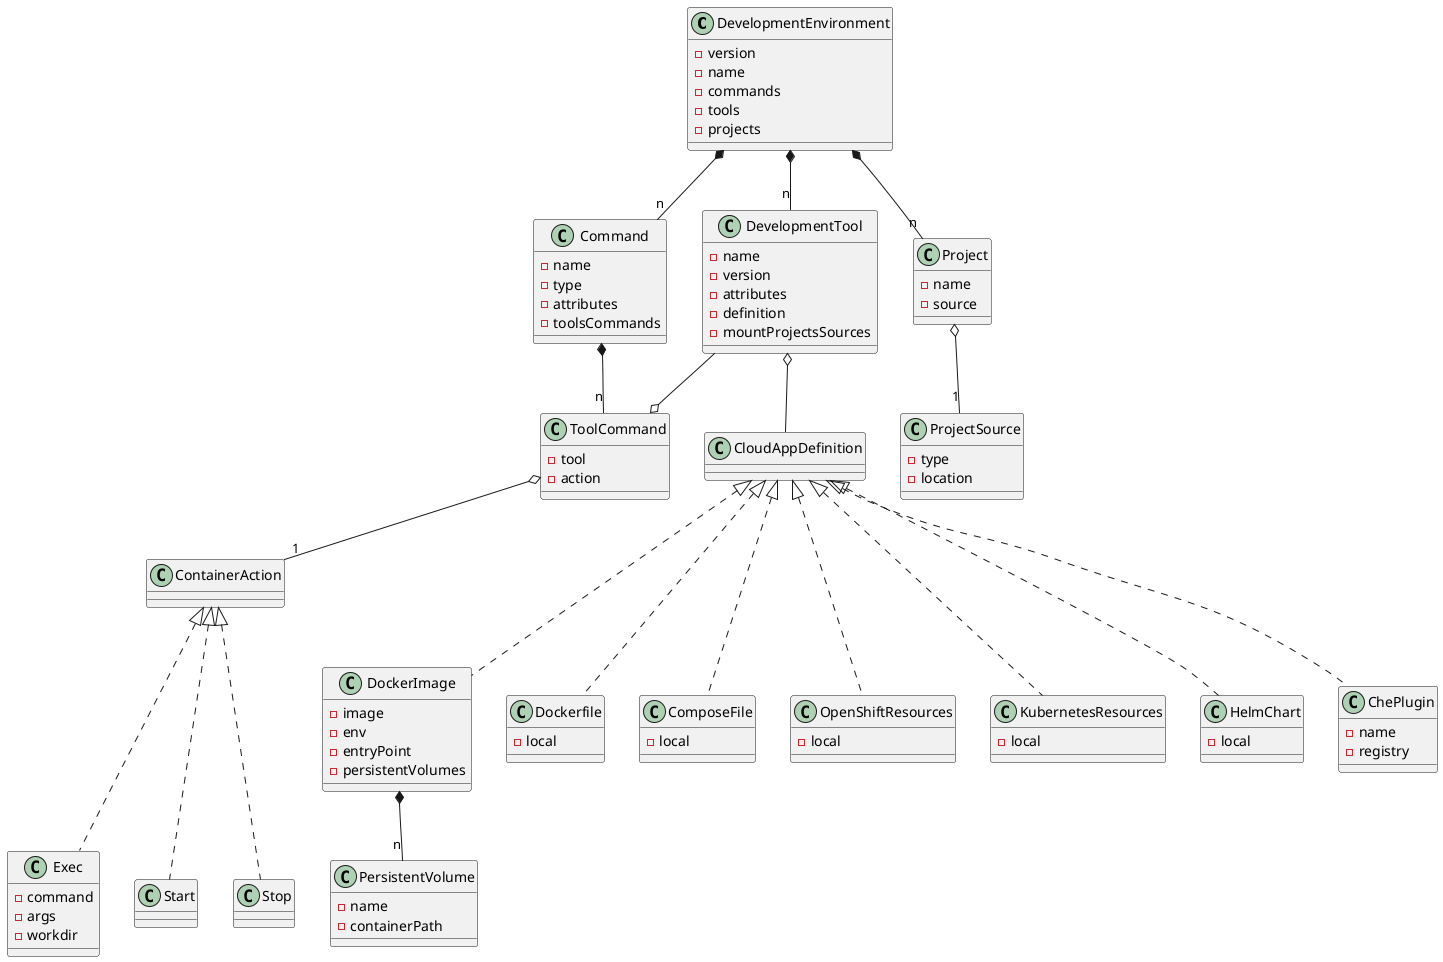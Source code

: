 @startuml devfile

class DevelopmentEnvironment {
  - version
  - name
  - commands
  - tools
  - projects
}

together {
  class DevelopmentTool
  class Command
  class Project
}

together {
  class ToolCommand
  class CloudAppDefinition
}

DevelopmentEnvironment *-- "n" DevelopmentTool
DevelopmentEnvironment *-- "n" Command
DevelopmentEnvironment *-- "n" Project

class DevelopmentTool {
    - name
    - version
    - attributes
    - definition
    - mountProjectsSources
}

DevelopmentTool o-- CloudAppDefinition

CloudAppDefinition <|-.. DockerImage
CloudAppDefinition <|-.. Dockerfile
CloudAppDefinition <|-.. ComposeFile
CloudAppDefinition <|-.. OpenShiftResources
CloudAppDefinition <|-.. KubernetesResources
CloudAppDefinition <|-.. HelmChart
CloudAppDefinition <|-.. ChePlugin

class Command {
  - name
  - type
  - attributes
  - toolsCommands
}

Command *-- "n" ToolCommand
ToolCommand o-- DevelopmentTool

class ToolCommand {
  - tool
  - action
}

ToolCommand o-- "1" ContainerAction

ContainerAction <|-..Exec
ContainerAction <|-..Start
ContainerAction <|-..Stop

together {
  class Exec
  class Start
  class Stop
}

class Exec {
  - command
  - args
  - workdir
}

class Project {
  - name
  - source
}

Project o-- "1" ProjectSource

class ProjectSource {
  - type
  - location
}

class DockerImage {
  - image
  - env
  - entryPoint
  - persistentVolumes
}

DockerImage *-- "n" PersistentVolume

class PersistentVolume {
  - name
  - containerPath
}

class ComposeFile {
  - local
}

class Dockerfile {
  - local
}

class OpenShiftResources {
  - local
}

class KubernetesResources {
  - local
}

class HelmChart {
  - local
}

class ChePlugin {
  - name
  - registry
}

@enduml